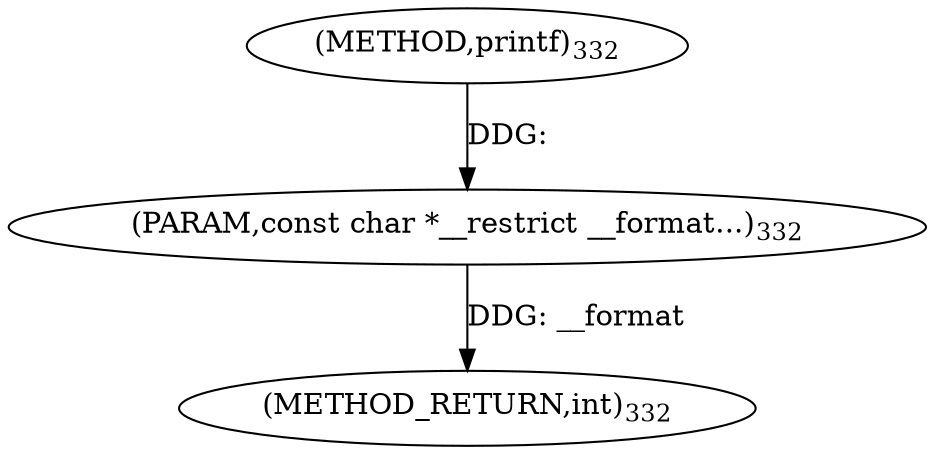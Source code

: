 digraph "printf" {  
"30164" [label = <(METHOD,printf)<SUB>332</SUB>> ]
"30166" [label = <(METHOD_RETURN,int)<SUB>332</SUB>> ]
"30165" [label = <(PARAM,const char *__restrict __format...)<SUB>332</SUB>> ]
  "30165" -> "30166"  [ label = "DDG: __format"] 
  "30164" -> "30165"  [ label = "DDG: "] 
}
